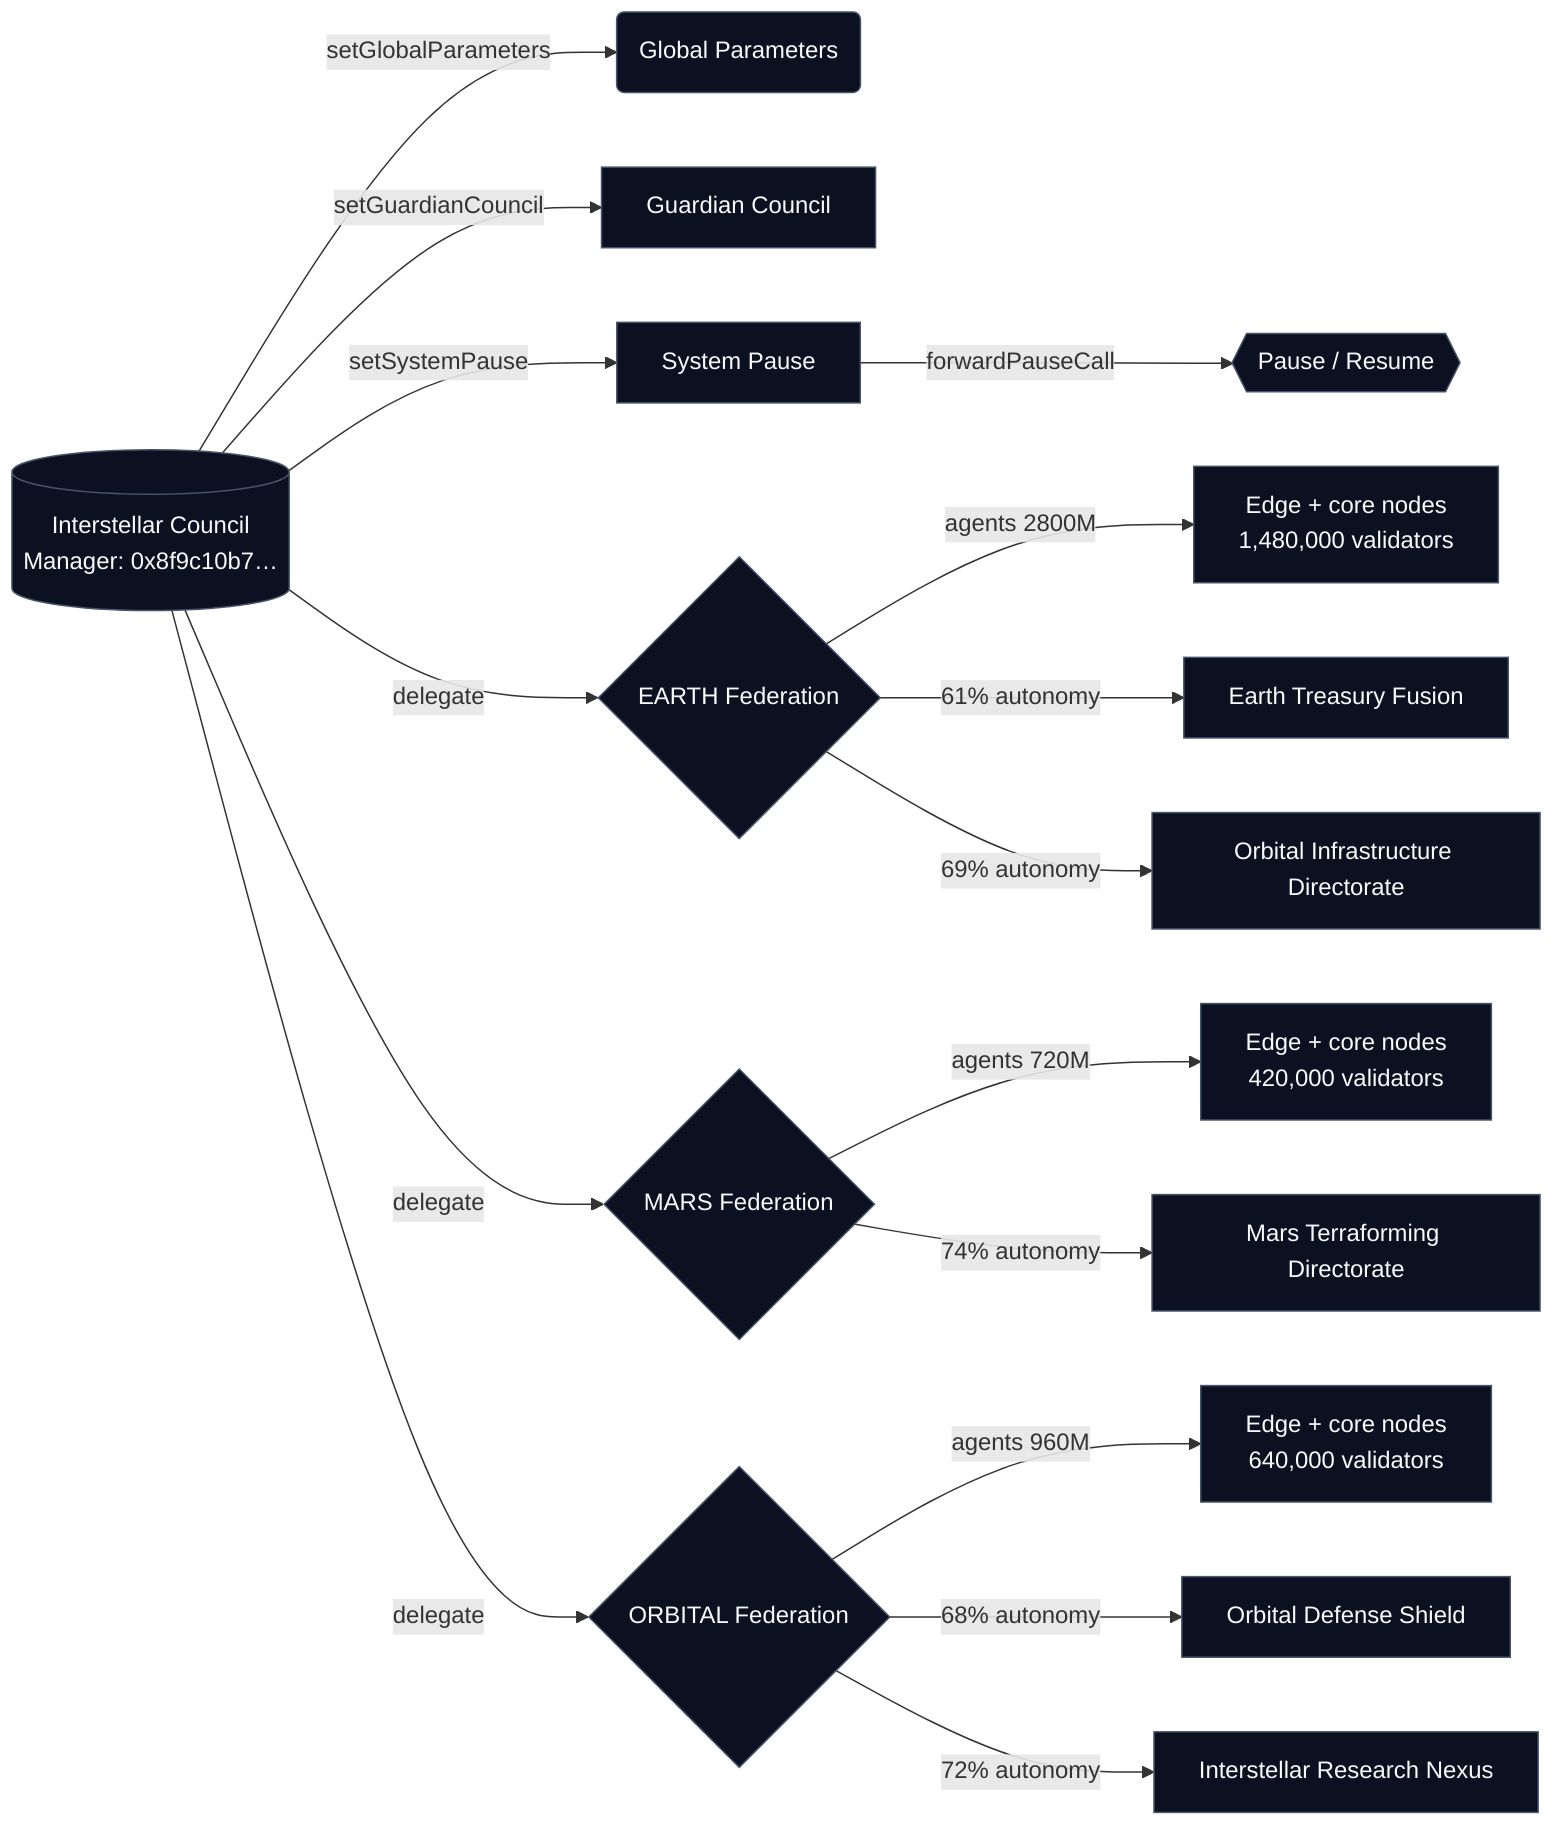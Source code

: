 %% Autogenerated by run-kardashev-demo.ts
flowchart LR
  IC[(Interstellar Council\nManager: 0x8f9c10b7…)]
  IC -->|setGlobalParameters| GP(Global Parameters)
  IC -->|setGuardianCouncil| GC[Guardian Council]
  IC -->|setSystemPause| SP[System Pause]
  SP -->|forwardPauseCall| PAUSE{{Pause / Resume}}
  IC -->|delegate| EARTH{EARTH Federation}
  EARTH -->|agents 2800M| EARTH_AGENTS
  EARTH_AGENTS[Edge + core nodes\n1,480,000 validators]
  EARTH -->|61% autonomy| EARTH_ce4fee[Earth Treasury Fusion]
  EARTH -->|69% autonomy| EARTH_76f241[Orbital Infrastructure Directorate]
  IC -->|delegate| MARS{MARS Federation}
  MARS -->|agents 720M| MARS_AGENTS
  MARS_AGENTS[Edge + core nodes\n420,000 validators]
  MARS -->|74% autonomy| MARS_2706c2[Mars Terraforming Directorate]
  IC -->|delegate| ORBITAL{ORBITAL Federation}
  ORBITAL -->|agents 960M| ORBITAL_AGENTS
  ORBITAL_AGENTS[Edge + core nodes\n640,000 validators]
  ORBITAL -->|68% autonomy| ORBITAL_864a5b[Orbital Defense Shield]
  ORBITAL -->|72% autonomy| ORBITAL_fc6a36[Interstellar Research Nexus]
  classDef council fill:#0f172a,stroke:#4c51bf,color:#f8fafc;
  classDef federation fill:#111c4e,stroke:#5a67d8,color:#f8fafc;
  classDef default fill:#0b1120,stroke:#475569,color:#f8fafc;
  %% Dominance Score: 90.0